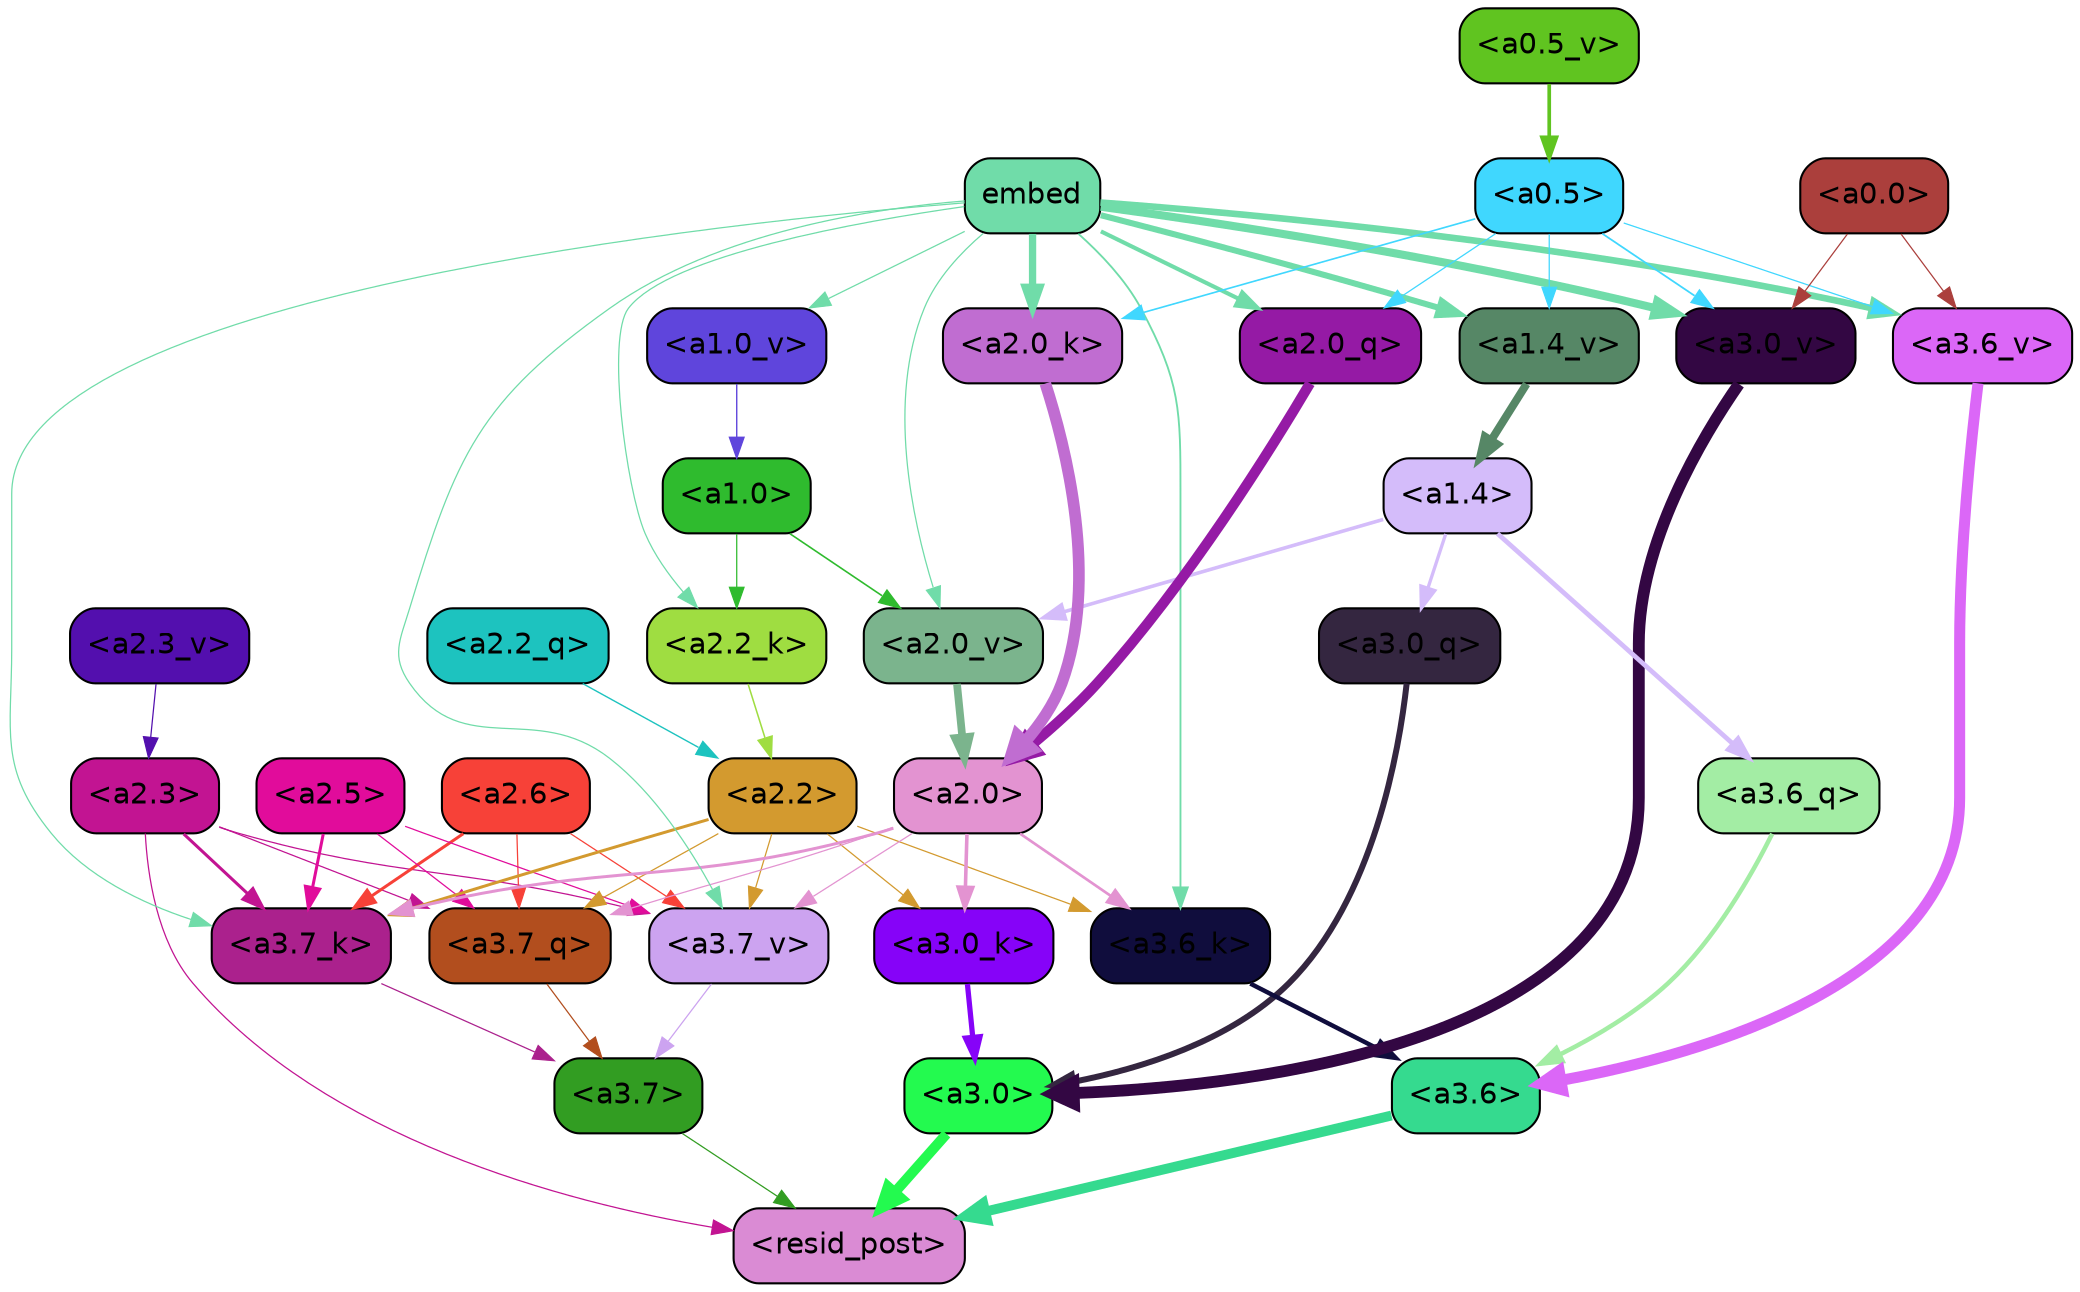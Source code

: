 strict digraph "" {
	graph [bgcolor=transparent,
		layout=dot,
		overlap=false,
		splines=true
	];
	"<a3.7>"	[color=black,
		fillcolor="#329d22",
		fontname=Helvetica,
		shape=box,
		style="filled, rounded"];
	"<resid_post>"	[color=black,
		fillcolor="#da8bd4",
		fontname=Helvetica,
		shape=box,
		style="filled, rounded"];
	"<a3.7>" -> "<resid_post>"	[color="#329d22",
		penwidth=0.6];
	"<a3.6>"	[color=black,
		fillcolor="#35da8f",
		fontname=Helvetica,
		shape=box,
		style="filled, rounded"];
	"<a3.6>" -> "<resid_post>"	[color="#35da8f",
		penwidth=4.746312499046326];
	"<a3.0>"	[color=black,
		fillcolor="#23fa4f",
		fontname=Helvetica,
		shape=box,
		style="filled, rounded"];
	"<a3.0>" -> "<resid_post>"	[color="#23fa4f",
		penwidth=4.896343111991882];
	"<a2.3>"	[color=black,
		fillcolor="#c21492",
		fontname=Helvetica,
		shape=box,
		style="filled, rounded"];
	"<a2.3>" -> "<resid_post>"	[color="#c21492",
		penwidth=0.6];
	"<a3.7_q>"	[color=black,
		fillcolor="#b24e1e",
		fontname=Helvetica,
		shape=box,
		style="filled, rounded"];
	"<a2.3>" -> "<a3.7_q>"	[color="#c21492",
		penwidth=0.6];
	"<a3.7_k>"	[color=black,
		fillcolor="#ab218d",
		fontname=Helvetica,
		shape=box,
		style="filled, rounded"];
	"<a2.3>" -> "<a3.7_k>"	[color="#c21492",
		penwidth=1.467104621231556];
	"<a3.7_v>"	[color=black,
		fillcolor="#cca3f0",
		fontname=Helvetica,
		shape=box,
		style="filled, rounded"];
	"<a2.3>" -> "<a3.7_v>"	[color="#c21492",
		penwidth=0.6];
	"<a3.7_q>" -> "<a3.7>"	[color="#b24e1e",
		penwidth=0.6];
	"<a3.6_q>"	[color=black,
		fillcolor="#a3eda4",
		fontname=Helvetica,
		shape=box,
		style="filled, rounded"];
	"<a3.6_q>" -> "<a3.6>"	[color="#a3eda4",
		penwidth=2.160832464694977];
	"<a3.0_q>"	[color=black,
		fillcolor="#342640",
		fontname=Helvetica,
		shape=box,
		style="filled, rounded"];
	"<a3.0_q>" -> "<a3.0>"	[color="#342640",
		penwidth=2.870753765106201];
	"<a3.7_k>" -> "<a3.7>"	[color="#ab218d",
		penwidth=0.6];
	"<a3.6_k>"	[color=black,
		fillcolor="#100d3d",
		fontname=Helvetica,
		shape=box,
		style="filled, rounded"];
	"<a3.6_k>" -> "<a3.6>"	[color="#100d3d",
		penwidth=2.13908451795578];
	"<a3.0_k>"	[color=black,
		fillcolor="#8603f8",
		fontname=Helvetica,
		shape=box,
		style="filled, rounded"];
	"<a3.0_k>" -> "<a3.0>"	[color="#8603f8",
		penwidth=2.520303964614868];
	"<a3.7_v>" -> "<a3.7>"	[color="#cca3f0",
		penwidth=0.6];
	"<a3.6_v>"	[color=black,
		fillcolor="#db67f7",
		fontname=Helvetica,
		shape=box,
		style="filled, rounded"];
	"<a3.6_v>" -> "<a3.6>"	[color="#db67f7",
		penwidth=5.297133803367615];
	"<a3.0_v>"	[color=black,
		fillcolor="#330743",
		fontname=Helvetica,
		shape=box,
		style="filled, rounded"];
	"<a3.0_v>" -> "<a3.0>"	[color="#330743",
		penwidth=5.680712580680847];
	"<a2.6>"	[color=black,
		fillcolor="#f74138",
		fontname=Helvetica,
		shape=box,
		style="filled, rounded"];
	"<a2.6>" -> "<a3.7_q>"	[color="#f74138",
		penwidth=0.6];
	"<a2.6>" -> "<a3.7_k>"	[color="#f74138",
		penwidth=1.4453159049153328];
	"<a2.6>" -> "<a3.7_v>"	[color="#f74138",
		penwidth=0.6];
	"<a2.5>"	[color=black,
		fillcolor="#e10c9b",
		fontname=Helvetica,
		shape=box,
		style="filled, rounded"];
	"<a2.5>" -> "<a3.7_q>"	[color="#e10c9b",
		penwidth=0.6];
	"<a2.5>" -> "<a3.7_k>"	[color="#e10c9b",
		penwidth=1.4526091292500496];
	"<a2.5>" -> "<a3.7_v>"	[color="#e10c9b",
		penwidth=0.6];
	"<a2.2>"	[color=black,
		fillcolor="#d39a2f",
		fontname=Helvetica,
		shape=box,
		style="filled, rounded"];
	"<a2.2>" -> "<a3.7_q>"	[color="#d39a2f",
		penwidth=0.6];
	"<a2.2>" -> "<a3.7_k>"	[color="#d39a2f",
		penwidth=1.4310357049107552];
	"<a2.2>" -> "<a3.6_k>"	[color="#d39a2f",
		penwidth=0.6];
	"<a2.2>" -> "<a3.0_k>"	[color="#d39a2f",
		penwidth=0.6];
	"<a2.2>" -> "<a3.7_v>"	[color="#d39a2f",
		penwidth=0.6];
	"<a2.0>"	[color=black,
		fillcolor="#e393d1",
		fontname=Helvetica,
		shape=box,
		style="filled, rounded"];
	"<a2.0>" -> "<a3.7_q>"	[color="#e393d1",
		penwidth=0.6];
	"<a2.0>" -> "<a3.7_k>"	[color="#e393d1",
		penwidth=1.4314699843525887];
	"<a2.0>" -> "<a3.6_k>"	[color="#e393d1",
		penwidth=1.2950235605239868];
	"<a2.0>" -> "<a3.0_k>"	[color="#e393d1",
		penwidth=1.712992787361145];
	"<a2.0>" -> "<a3.7_v>"	[color="#e393d1",
		penwidth=0.6];
	"<a1.4>"	[color=black,
		fillcolor="#d4bcfa",
		fontname=Helvetica,
		shape=box,
		style="filled, rounded"];
	"<a1.4>" -> "<a3.6_q>"	[color="#d4bcfa",
		penwidth=2.2719132900238037];
	"<a1.4>" -> "<a3.0_q>"	[color="#d4bcfa",
		penwidth=1.5932877659797668];
	"<a2.0_v>"	[color=black,
		fillcolor="#7bb48d",
		fontname=Helvetica,
		shape=box,
		style="filled, rounded"];
	"<a1.4>" -> "<a2.0_v>"	[color="#d4bcfa",
		penwidth=1.7291951477527618];
	embed	[color=black,
		fillcolor="#70dca9",
		fontname=Helvetica,
		shape=box,
		style="filled, rounded"];
	embed -> "<a3.7_k>"	[color="#70dca9",
		penwidth=0.6];
	embed -> "<a3.6_k>"	[color="#70dca9",
		penwidth=0.891706109046936];
	embed -> "<a3.7_v>"	[color="#70dca9",
		penwidth=0.6];
	embed -> "<a3.6_v>"	[color="#70dca9",
		penwidth=3.1766927242279053];
	embed -> "<a3.0_v>"	[color="#70dca9",
		penwidth=3.9005755856633186];
	"<a2.0_q>"	[color=black,
		fillcolor="#951aa5",
		fontname=Helvetica,
		shape=box,
		style="filled, rounded"];
	embed -> "<a2.0_q>"	[color="#70dca9",
		penwidth=1.9666987657546997];
	"<a2.2_k>"	[color=black,
		fillcolor="#9fdd41",
		fontname=Helvetica,
		shape=box,
		style="filled, rounded"];
	embed -> "<a2.2_k>"	[color="#70dca9",
		penwidth=0.6];
	"<a2.0_k>"	[color=black,
		fillcolor="#c06dd1",
		fontname=Helvetica,
		shape=box,
		style="filled, rounded"];
	embed -> "<a2.0_k>"	[color="#70dca9",
		penwidth=3.5067105293273926];
	embed -> "<a2.0_v>"	[color="#70dca9",
		penwidth=0.6];
	"<a1.4_v>"	[color=black,
		fillcolor="#568766",
		fontname=Helvetica,
		shape=box,
		style="filled, rounded"];
	embed -> "<a1.4_v>"	[color="#70dca9",
		penwidth=2.921818971633911];
	"<a1.0_v>"	[color=black,
		fillcolor="#5f45dc",
		fontname=Helvetica,
		shape=box,
		style="filled, rounded"];
	embed -> "<a1.0_v>"	[color="#70dca9",
		penwidth=0.6];
	"<a0.5>"	[color=black,
		fillcolor="#40d7fe",
		fontname=Helvetica,
		shape=box,
		style="filled, rounded"];
	"<a0.5>" -> "<a3.6_v>"	[color="#40d7fe",
		penwidth=0.6];
	"<a0.5>" -> "<a3.0_v>"	[color="#40d7fe",
		penwidth=0.8493617177009583];
	"<a0.5>" -> "<a2.0_q>"	[color="#40d7fe",
		penwidth=0.6];
	"<a0.5>" -> "<a2.0_k>"	[color="#40d7fe",
		penwidth=0.7897228002548218];
	"<a0.5>" -> "<a1.4_v>"	[color="#40d7fe",
		penwidth=0.6];
	"<a0.0>"	[color=black,
		fillcolor="#ab3f3c",
		fontname=Helvetica,
		shape=box,
		style="filled, rounded"];
	"<a0.0>" -> "<a3.6_v>"	[color="#ab3f3c",
		penwidth=0.6];
	"<a0.0>" -> "<a3.0_v>"	[color="#ab3f3c",
		penwidth=0.6];
	"<a2.2_q>"	[color=black,
		fillcolor="#1dc3bf",
		fontname=Helvetica,
		shape=box,
		style="filled, rounded"];
	"<a2.2_q>" -> "<a2.2>"	[color="#1dc3bf",
		penwidth=0.6677633281797171];
	"<a2.0_q>" -> "<a2.0>"	[color="#951aa5",
		penwidth=4.966194009408355];
	"<a2.2_k>" -> "<a2.2>"	[color="#9fdd41",
		penwidth=0.7399393804371357];
	"<a2.0_k>" -> "<a2.0>"	[color="#c06dd1",
		penwidth=5.5817058570683];
	"<a2.3_v>"	[color=black,
		fillcolor="#530fae",
		fontname=Helvetica,
		shape=box,
		style="filled, rounded"];
	"<a2.3_v>" -> "<a2.3>"	[color="#530fae",
		penwidth=0.6];
	"<a2.0_v>" -> "<a2.0>"	[color="#7bb48d",
		penwidth=3.7102378383278847];
	"<a1.0>"	[color=black,
		fillcolor="#2fbb2e",
		fontname=Helvetica,
		shape=box,
		style="filled, rounded"];
	"<a1.0>" -> "<a2.2_k>"	[color="#2fbb2e",
		penwidth=0.6];
	"<a1.0>" -> "<a2.0_v>"	[color="#2fbb2e",
		penwidth=0.7823128998279572];
	"<a1.4_v>" -> "<a1.4>"	[color="#568766",
		penwidth=3.84571635723114];
	"<a1.0_v>" -> "<a1.0>"	[color="#5f45dc",
		penwidth=0.6638844013214111];
	"<a0.5_v>"	[color=black,
		fillcolor="#60c420",
		fontname=Helvetica,
		shape=box,
		style="filled, rounded"];
	"<a0.5_v>" -> "<a0.5>"	[color="#60c420",
		penwidth=1.769389271736145];
}
